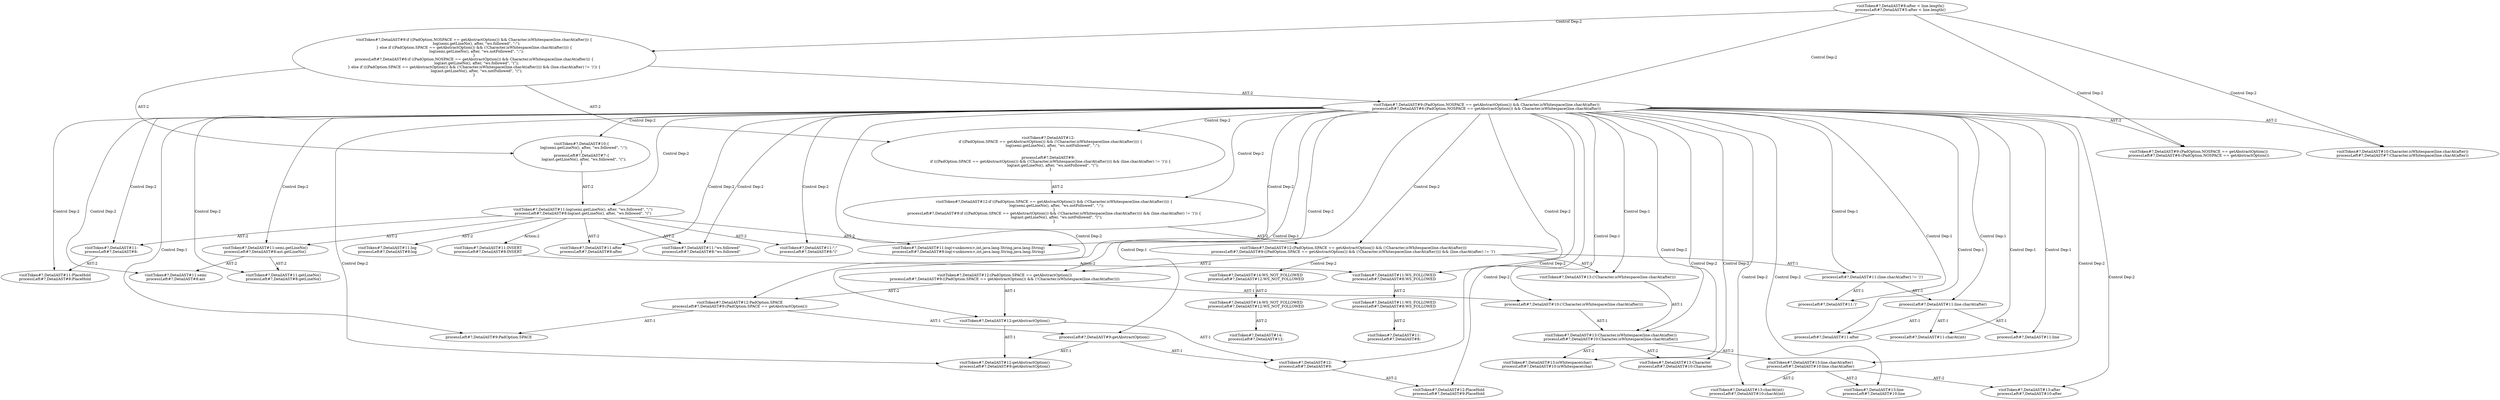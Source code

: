 digraph "Pattern" {
0 [label="visitToken#?,DetailAST#11:INSERT
processLeft#?,DetailAST#8:INSERT" shape=ellipse]
1 [label="visitToken#?,DetailAST#11:log(semi.getLineNo(), after, \"ws.followed\", \";\")
processLeft#?,DetailAST#8:log(ast.getLineNo(), after, \"ws.followed\", \"(\")" shape=ellipse]
2 [label="visitToken#?,DetailAST#9:(PadOption.NOSPACE == getAbstractOption()) && Character.isWhitespace(line.charAt(after))
processLeft#?,DetailAST#6:(PadOption.NOSPACE == getAbstractOption()) && Character.isWhitespace(line.charAt(after))" shape=ellipse]
3 [label="visitToken#?,DetailAST#8:after < line.length()
processLeft#?,DetailAST#5:after < line.length()" shape=ellipse]
4 [label="visitToken#?,DetailAST#9:if ((PadOption.NOSPACE == getAbstractOption()) && Character.isWhitespace(line.charAt(after))) \{
    log(semi.getLineNo(), after, \"ws.followed\", \";\");
\} else if ((PadOption.SPACE == getAbstractOption()) && (!Character.isWhitespace(line.charAt(after)))) \{
    log(semi.getLineNo(), after, \"ws.notFollowed\", \";\");
\}
processLeft#?,DetailAST#6:if ((PadOption.NOSPACE == getAbstractOption()) && Character.isWhitespace(line.charAt(after))) \{
    log(ast.getLineNo(), after, \"ws.followed\", \"(\");
\} else if (((PadOption.SPACE == getAbstractOption()) && (!Character.isWhitespace(line.charAt(after)))) && (line.charAt(after) != ')')) \{
    log(ast.getLineNo(), after, \"ws.notFollowed\", \"(\");
\}" shape=ellipse]
5 [label="visitToken#?,DetailAST#9:(PadOption.NOSPACE == getAbstractOption())
processLeft#?,DetailAST#6:(PadOption.NOSPACE == getAbstractOption())" shape=ellipse]
6 [label="visitToken#?,DetailAST#10:Character.isWhitespace(line.charAt(after))
processLeft#?,DetailAST#7:Character.isWhitespace(line.charAt(after))" shape=ellipse]
7 [label="visitToken#?,DetailAST#10:\{
    log(semi.getLineNo(), after, \"ws.followed\", \";\");
\}
processLeft#?,DetailAST#7:\{
    log(ast.getLineNo(), after, \"ws.followed\", \"(\");
\}" shape=ellipse]
8 [label="visitToken#?,DetailAST#11:log(<unknown>,int,java.lang.String,java.lang.String)
processLeft#?,DetailAST#8:log(<unknown>,int,java.lang.String,java.lang.String)" shape=ellipse]
9 [label="visitToken#?,DetailAST#11:
processLeft#?,DetailAST#8:" shape=ellipse]
10 [label="visitToken#?,DetailAST#11:PlaceHold
processLeft#?,DetailAST#8:PlaceHold" shape=ellipse]
11 [label="visitToken#?,DetailAST#11:semi.getLineNo()
processLeft#?,DetailAST#8:ast.getLineNo()" shape=ellipse]
12 [label="visitToken#?,DetailAST#11:getLineNo()
processLeft#?,DetailAST#8:getLineNo()" shape=ellipse]
13 [label="visitToken#?,DetailAST#11:semi
processLeft#?,DetailAST#8:ast" shape=ellipse]
14 [label="visitToken#?,DetailAST#11:after
processLeft#?,DetailAST#8:after" shape=ellipse]
15 [label="visitToken#?,DetailAST#11:\"ws.followed\"
processLeft#?,DetailAST#8:\"ws.followed\"" shape=ellipse]
16 [label="visitToken#?,DetailAST#11:\";\"
processLeft#?,DetailAST#8:\"(\"" shape=ellipse]
17 [label="visitToken#?,DetailAST#12:
    if ((PadOption.SPACE == getAbstractOption()) && (!Character.isWhitespace(line.charAt(after)))) \{
        log(semi.getLineNo(), after, \"ws.notFollowed\", \";\");
    \}

processLeft#?,DetailAST#9:
    if (((PadOption.SPACE == getAbstractOption()) && (!Character.isWhitespace(line.charAt(after)))) && (line.charAt(after) != ')')) \{
        log(ast.getLineNo(), after, \"ws.notFollowed\", \"(\");
    \}
" shape=ellipse]
18 [label="visitToken#?,DetailAST#12:if ((PadOption.SPACE == getAbstractOption()) && (!Character.isWhitespace(line.charAt(after)))) \{
    log(semi.getLineNo(), after, \"ws.notFollowed\", \";\");
\}
processLeft#?,DetailAST#9:if (((PadOption.SPACE == getAbstractOption()) && (!Character.isWhitespace(line.charAt(after)))) && (line.charAt(after) != ')')) \{
    log(ast.getLineNo(), after, \"ws.notFollowed\", \"(\");
\}" shape=ellipse]
19 [label="visitToken#?,DetailAST#12:(PadOption.SPACE == getAbstractOption()) && (!Character.isWhitespace(line.charAt(after)))
processLeft#?,DetailAST#9:((PadOption.SPACE == getAbstractOption()) && (!Character.isWhitespace(line.charAt(after)))) && (line.charAt(after) != ')')" shape=ellipse]
20 [label="visitToken#?,DetailAST#14:WS_NOT_FOLLOWED
processLeft#?,DetailAST#12:WS_NOT_FOLLOWED" shape=ellipse]
21 [label="visitToken#?,DetailAST#14:WS_NOT_FOLLOWED
processLeft#?,DetailAST#12:WS_NOT_FOLLOWED" shape=ellipse]
22 [label="visitToken#?,DetailAST#14:
processLeft#?,DetailAST#12:" shape=ellipse]
23 [label="visitToken#?,DetailAST#12:(PadOption.SPACE == getAbstractOption())
processLeft#?,DetailAST#9:((PadOption.SPACE == getAbstractOption()) && (!Character.isWhitespace(line.charAt(after))))" shape=ellipse]
24 [label="visitToken#?,DetailAST#12:PadOption.SPACE
processLeft#?,DetailAST#9:(PadOption.SPACE == getAbstractOption())" shape=ellipse]
25 [label="visitToken#?,DetailAST#12:getAbstractOption()" shape=ellipse]
26 [label="visitToken#?,DetailAST#12:getAbstractOption()
processLeft#?,DetailAST#9:getAbstractOption()" shape=ellipse]
27 [label="visitToken#?,DetailAST#12:
processLeft#?,DetailAST#9:" shape=ellipse]
28 [label="visitToken#?,DetailAST#12:PlaceHold
processLeft#?,DetailAST#9:PlaceHold" shape=ellipse]
29 [label="visitToken#?,DetailAST#13:(!Character.isWhitespace(line.charAt(after)))" shape=ellipse]
30 [label="visitToken#?,DetailAST#13:Character.isWhitespace(line.charAt(after))
processLeft#?,DetailAST#10:Character.isWhitespace(line.charAt(after))" shape=ellipse]
31 [label="visitToken#?,DetailAST#13:isWhitespace(char)
processLeft#?,DetailAST#10:isWhitespace(char)" shape=ellipse]
32 [label="visitToken#?,DetailAST#13:Character
processLeft#?,DetailAST#10:Character" shape=ellipse]
33 [label="visitToken#?,DetailAST#13:line.charAt(after)
processLeft#?,DetailAST#10:line.charAt(after)" shape=ellipse]
34 [label="visitToken#?,DetailAST#13:charAt(int)
processLeft#?,DetailAST#10:charAt(int)" shape=ellipse]
35 [label="visitToken#?,DetailAST#13:line
processLeft#?,DetailAST#10:line" shape=ellipse]
36 [label="visitToken#?,DetailAST#13:after
processLeft#?,DetailAST#10:after" shape=ellipse]
37 [label="visitToken#?,DetailAST#11:WS_FOLLOWED
processLeft#?,DetailAST#8:WS_FOLLOWED" shape=ellipse]
38 [label="visitToken#?,DetailAST#11:WS_FOLLOWED
processLeft#?,DetailAST#8:WS_FOLLOWED" shape=ellipse]
39 [label="visitToken#?,DetailAST#11:
processLeft#?,DetailAST#8:" shape=ellipse]
40 [label="visitToken#?,DetailAST#11:log
processLeft#?,DetailAST#8:log" shape=ellipse]
41 [label="processLeft#?,DetailAST#9:PadOption.SPACE" shape=ellipse]
42 [label="processLeft#?,DetailAST#9:getAbstractOption()" shape=ellipse]
43 [label="processLeft#?,DetailAST#10:(!Character.isWhitespace(line.charAt(after)))" shape=ellipse]
44 [label="processLeft#?,DetailAST#11:(line.charAt(after) != ')')" shape=ellipse]
45 [label="processLeft#?,DetailAST#11:line.charAt(after)" shape=ellipse]
46 [label="processLeft#?,DetailAST#11:line" shape=ellipse]
47 [label="processLeft#?,DetailAST#11:after" shape=ellipse]
48 [label="processLeft#?,DetailAST#11:')'" shape=ellipse]
49 [label="processLeft#?,DetailAST#11:charAt(int)" shape=ellipse]
0 -> 37 [label="Action:2"];
1 -> 0 [label="Action:2"];
1 -> 40 [label="AST:2"];
1 -> 9 [label="AST:2"];
1 -> 8 [label="AST:2"];
1 -> 11 [label="AST:2"];
1 -> 14 [label="AST:2"];
1 -> 15 [label="AST:2"];
1 -> 16 [label="AST:2"];
2 -> 1 [label="Control Dep:2"];
2 -> 5 [label="AST:2"];
2 -> 6 [label="AST:2"];
2 -> 7 [label="Control Dep:2"];
2 -> 8 [label="Control Dep:2"];
2 -> 9 [label="Control Dep:2"];
2 -> 10 [label="Control Dep:2"];
2 -> 11 [label="Control Dep:2"];
2 -> 12 [label="Control Dep:2"];
2 -> 13 [label="Control Dep:2"];
2 -> 14 [label="Control Dep:2"];
2 -> 15 [label="Control Dep:2"];
2 -> 16 [label="Control Dep:2"];
2 -> 17 [label="Control Dep:2"];
2 -> 18 [label="Control Dep:2"];
2 -> 19 [label="Control Dep:2"];
2 -> 23 [label="Control Dep:2"];
2 -> 24 [label="Control Dep:2"];
2 -> 25 [label="Control Dep:1"];
2 -> 26 [label="Control Dep:2"];
2 -> 27 [label="Control Dep:2"];
2 -> 28 [label="Control Dep:2"];
2 -> 29 [label="Control Dep:1"];
2 -> 30 [label="Control Dep:2"];
2 -> 31 [label="Control Dep:2"];
2 -> 32 [label="Control Dep:2"];
2 -> 33 [label="Control Dep:2"];
2 -> 34 [label="Control Dep:2"];
2 -> 35 [label="Control Dep:2"];
2 -> 36 [label="Control Dep:2"];
2 -> 37 [label="Control Dep:2"];
2 -> 41 [label="Control Dep:1"];
2 -> 42 [label="Control Dep:1"];
2 -> 43 [label="Control Dep:1"];
2 -> 44 [label="Control Dep:1"];
2 -> 45 [label="Control Dep:1"];
2 -> 46 [label="Control Dep:1"];
2 -> 47 [label="Control Dep:1"];
2 -> 48 [label="Control Dep:1"];
2 -> 49 [label="Control Dep:1"];
3 -> 2 [label="Control Dep:2"];
3 -> 4 [label="Control Dep:2"];
3 -> 5 [label="Control Dep:2"];
3 -> 6 [label="Control Dep:2"];
4 -> 2 [label="AST:2"];
4 -> 7 [label="AST:2"];
4 -> 17 [label="AST:2"];
7 -> 1 [label="AST:2"];
9 -> 10 [label="AST:2"];
11 -> 13 [label="AST:2"];
11 -> 12 [label="AST:2"];
17 -> 18 [label="AST:2"];
18 -> 19 [label="AST:2"];
19 -> 23 [label="AST:2"];
19 -> 29 [label="AST:1"];
19 -> 20 [label="Control Dep:2"];
19 -> 44 [label="AST:1"];
20 -> 21 [label="AST:2"];
21 -> 22 [label="AST:2"];
23 -> 24 [label="AST:2"];
23 -> 25 [label="AST:1"];
23 -> 43 [label="AST:1"];
24 -> 41 [label="AST:1"];
24 -> 42 [label="AST:1"];
25 -> 27 [label="AST:1"];
25 -> 26 [label="AST:1"];
27 -> 28 [label="AST:2"];
29 -> 30 [label="AST:1"];
30 -> 32 [label="AST:2"];
30 -> 31 [label="AST:2"];
30 -> 33 [label="AST:2"];
33 -> 35 [label="AST:2"];
33 -> 34 [label="AST:2"];
33 -> 36 [label="AST:2"];
37 -> 38 [label="AST:2"];
38 -> 39 [label="AST:2"];
42 -> 27 [label="AST:1"];
42 -> 26 [label="AST:1"];
43 -> 30 [label="AST:1"];
44 -> 45 [label="AST:1"];
44 -> 48 [label="AST:1"];
45 -> 46 [label="AST:1"];
45 -> 49 [label="AST:1"];
45 -> 47 [label="AST:1"];
}